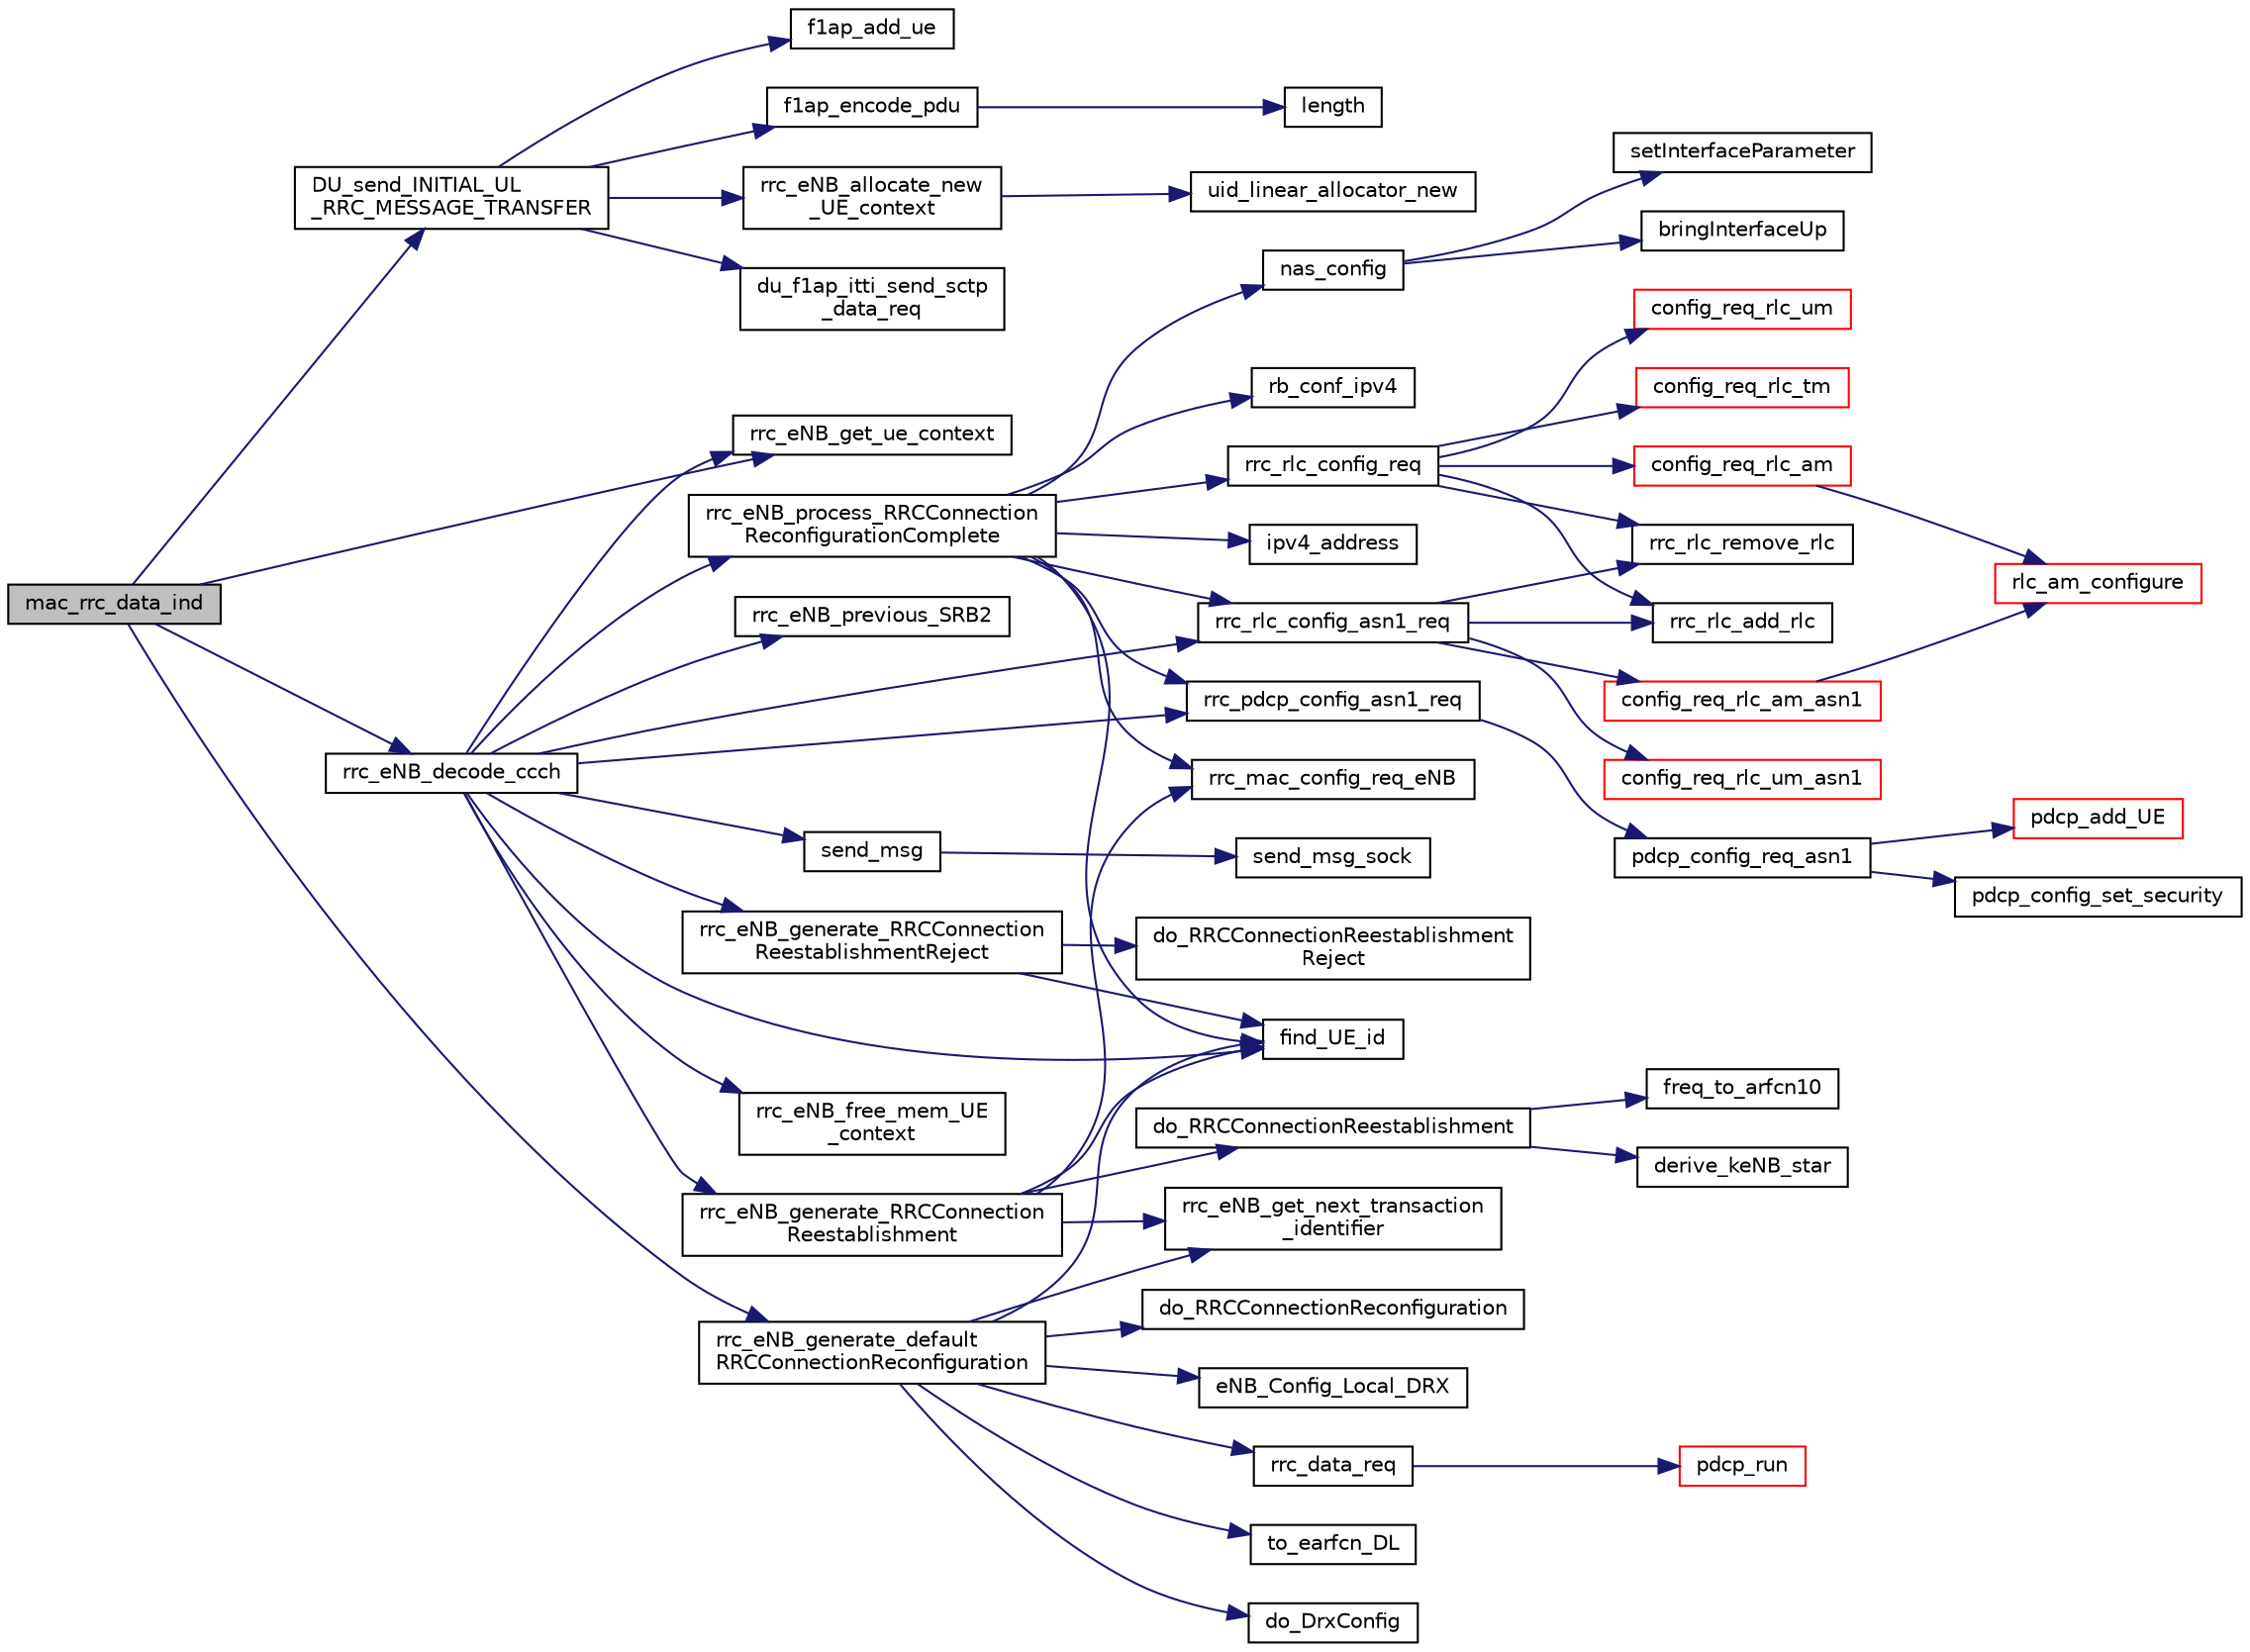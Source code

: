digraph "mac_rrc_data_ind"
{
 // LATEX_PDF_SIZE
  edge [fontname="Helvetica",fontsize="10",labelfontname="Helvetica",labelfontsize="10"];
  node [fontname="Helvetica",fontsize="10",shape=record];
  rankdir="LR";
  Node1 [label="mac_rrc_data_ind",height=0.2,width=0.4,color="black", fillcolor="grey75", style="filled", fontcolor="black",tooltip=" "];
  Node1 -> Node2 [color="midnightblue",fontsize="10",style="solid",fontname="Helvetica"];
  Node2 [label="DU_send_INITIAL_UL\l_RRC_MESSAGE_TRANSFER",height=0.2,width=0.4,color="black", fillcolor="white", style="filled",URL="$f1ap__du__rrc__message__transfer_8c.html#af16f862028a7b266b94d3de7eb009fd7",tooltip=" "];
  Node2 -> Node3 [color="midnightblue",fontsize="10",style="solid",fontname="Helvetica"];
  Node3 [label="du_f1ap_itti_send_sctp\l_data_req",height=0.2,width=0.4,color="black", fillcolor="white", style="filled",URL="$f1ap__itti__messaging_8c.html#aefac93d9d3cf31f8e5b39050a4ecc3a2",tooltip=" "];
  Node2 -> Node4 [color="midnightblue",fontsize="10",style="solid",fontname="Helvetica"];
  Node4 [label="f1ap_add_ue",height=0.2,width=0.4,color="black", fillcolor="white", style="filled",URL="$f1ap__common_8c.html#a9191a13911f7bca2beb79cf41826ab9e",tooltip=" "];
  Node2 -> Node5 [color="midnightblue",fontsize="10",style="solid",fontname="Helvetica"];
  Node5 [label="f1ap_encode_pdu",height=0.2,width=0.4,color="black", fillcolor="white", style="filled",URL="$f1ap__encoder_8c.html#aeb101e0107e90201d0a11b82b3fab4b9",tooltip=" "];
  Node5 -> Node6 [color="midnightblue",fontsize="10",style="solid",fontname="Helvetica"];
  Node6 [label="length",height=0.2,width=0.4,color="black", fillcolor="white", style="filled",URL="$UTIL_2OMG_2common_8c.html#a587e0ad0d0cc2677421231a08c3a614b",tooltip="Helper function to return the length of a string."];
  Node2 -> Node7 [color="midnightblue",fontsize="10",style="solid",fontname="Helvetica"];
  Node7 [label="rrc_eNB_allocate_new\l_UE_context",height=0.2,width=0.4,color="black", fillcolor="white", style="filled",URL="$rrc__eNB__UE__context_8c.html#ae50fcc550622acf95507d021e64866c0",tooltip=" "];
  Node7 -> Node8 [color="midnightblue",fontsize="10",style="solid",fontname="Helvetica"];
  Node8 [label="uid_linear_allocator_new",height=0.2,width=0.4,color="black", fillcolor="white", style="filled",URL="$rrc__eNB__UE__context_8c.html#a3da088e4354b184de804b3d1bc7fe94b",tooltip=" "];
  Node1 -> Node9 [color="midnightblue",fontsize="10",style="solid",fontname="Helvetica"];
  Node9 [label="rrc_eNB_decode_ccch",height=0.2,width=0.4,color="black", fillcolor="white", style="filled",URL="$group____rrc.html#ga3ec9e1e30c6af99f396c0079cb081728",tooltip="Entry routine to decode a UL-CCCH-Message. Invokes PER decoder and parses message."];
  Node9 -> Node10 [color="midnightblue",fontsize="10",style="solid",fontname="Helvetica"];
  Node10 [label="find_UE_id",height=0.2,width=0.4,color="black", fillcolor="white", style="filled",URL="$group____mac.html#ga35a30760cd6df3d2fcadef04c55d66ea",tooltip=" "];
  Node9 -> Node11 [color="midnightblue",fontsize="10",style="solid",fontname="Helvetica"];
  Node11 [label="rrc_eNB_free_mem_UE\l_context",height=0.2,width=0.4,color="black", fillcolor="white", style="filled",URL="$group____rrc.html#ga125920826627a1bc8270175727cb5349",tooltip=" "];
  Node9 -> Node12 [color="midnightblue",fontsize="10",style="solid",fontname="Helvetica"];
  Node12 [label="rrc_eNB_generate_RRCConnection\lReestablishment",height=0.2,width=0.4,color="black", fillcolor="white", style="filled",URL="$rrc__eNB_8c.html#a2ea8fd237d90916a202cd3334ea02868",tooltip=" "];
  Node12 -> Node13 [color="midnightblue",fontsize="10",style="solid",fontname="Helvetica"];
  Node13 [label="do_RRCConnectionReestablishment",height=0.2,width=0.4,color="black", fillcolor="white", style="filled",URL="$asn1__msg_8c.html#a30b22b7871d3d8c20d0c4b8a00b88a4d",tooltip="Generate an RRCConnectionReestablishment DL-CCCH-Message (eNB). This routine configures SRB_ToAddMod ..."];
  Node13 -> Node14 [color="midnightblue",fontsize="10",style="solid",fontname="Helvetica"];
  Node14 [label="derive_keNB_star",height=0.2,width=0.4,color="black", fillcolor="white", style="filled",URL="$rrc__eNB_8c.html#aec1af281b22c2e3362f160e54ed55f9b",tooltip=" "];
  Node13 -> Node15 [color="midnightblue",fontsize="10",style="solid",fontname="Helvetica"];
  Node15 [label="freq_to_arfcn10",height=0.2,width=0.4,color="black", fillcolor="white", style="filled",URL="$group____rrc.html#ga1cca16143c691e78da76336188dc4b74",tooltip=" "];
  Node12 -> Node10 [color="midnightblue",fontsize="10",style="solid",fontname="Helvetica"];
  Node12 -> Node16 [color="midnightblue",fontsize="10",style="solid",fontname="Helvetica"];
  Node16 [label="rrc_eNB_get_next_transaction\l_identifier",height=0.2,width=0.4,color="black", fillcolor="white", style="filled",URL="$group____rrc.html#ga11196274fe93b427294f44875f4018f9",tooltip="Function to get the next transaction identifier."];
  Node12 -> Node17 [color="midnightblue",fontsize="10",style="solid",fontname="Helvetica"];
  Node17 [label="rrc_mac_config_req_eNB",height=0.2,width=0.4,color="black", fillcolor="white", style="filled",URL="$group____mac.html#ga5055ec5da054819bc0c7556b3d687f9d",tooltip="RRC eNB Configuration primitive for PHY/MAC. Allows configuration of PHY/MAC resources based on Syste..."];
  Node9 -> Node18 [color="midnightblue",fontsize="10",style="solid",fontname="Helvetica"];
  Node18 [label="rrc_eNB_generate_RRCConnection\lReestablishmentReject",height=0.2,width=0.4,color="black", fillcolor="white", style="filled",URL="$group____rrc.html#ga7a1192cbb1b3cd5907fe3d833161ff7a",tooltip="Generate RRCConnectionReestablishmentReject."];
  Node18 -> Node19 [color="midnightblue",fontsize="10",style="solid",fontname="Helvetica"];
  Node19 [label="do_RRCConnectionReestablishment\lReject",height=0.2,width=0.4,color="black", fillcolor="white", style="filled",URL="$asn1__msg_8c.html#a8a62c93a1a4cabdd28f5c37e0c5cc3db",tooltip="Generate an RRCConnectionReestablishmentReject DL-CCCH-Message (eNB)."];
  Node18 -> Node10 [color="midnightblue",fontsize="10",style="solid",fontname="Helvetica"];
  Node9 -> Node20 [color="midnightblue",fontsize="10",style="solid",fontname="Helvetica"];
  Node20 [label="rrc_eNB_get_ue_context",height=0.2,width=0.4,color="black", fillcolor="white", style="filled",URL="$rrc__eNB__UE__context_8c.html#a746860031d13c8ab30390dc0e7685e9f",tooltip=" "];
  Node9 -> Node21 [color="midnightblue",fontsize="10",style="solid",fontname="Helvetica"];
  Node21 [label="rrc_eNB_previous_SRB2",height=0.2,width=0.4,color="black", fillcolor="white", style="filled",URL="$rrc__eNB_8c.html#a35d6e38a55c236e959bbe10091c1cb28",tooltip=" "];
  Node9 -> Node22 [color="midnightblue",fontsize="10",style="solid",fontname="Helvetica"];
  Node22 [label="rrc_eNB_process_RRCConnection\lReconfigurationComplete",height=0.2,width=0.4,color="black", fillcolor="white", style="filled",URL="$group____rrc.html#gacdd3ba288d9ebe21dd993a6536c62e87",tooltip="Process the RRCConnectionReconfigurationComplete based on information coming from UE."];
  Node22 -> Node10 [color="midnightblue",fontsize="10",style="solid",fontname="Helvetica"];
  Node22 -> Node23 [color="midnightblue",fontsize="10",style="solid",fontname="Helvetica"];
  Node23 [label="ipv4_address",height=0.2,width=0.4,color="black", fillcolor="white", style="filled",URL="$nas__config_8h.html#ab3395d5cf9f94c424d4a8a340fe30187",tooltip=" "];
  Node22 -> Node24 [color="midnightblue",fontsize="10",style="solid",fontname="Helvetica"];
  Node24 [label="nas_config",height=0.2,width=0.4,color="black", fillcolor="white", style="filled",URL="$nas__config_8c.html#a207b32fb79c4d143d370055cd440f200",tooltip=" "];
  Node24 -> Node25 [color="midnightblue",fontsize="10",style="solid",fontname="Helvetica"];
  Node25 [label="bringInterfaceUp",height=0.2,width=0.4,color="black", fillcolor="white", style="filled",URL="$nas__config_8c.html#a6617f68f80470eca149d875b10175145",tooltip=" "];
  Node24 -> Node26 [color="midnightblue",fontsize="10",style="solid",fontname="Helvetica"];
  Node26 [label="setInterfaceParameter",height=0.2,width=0.4,color="black", fillcolor="white", style="filled",URL="$nas__config_8c.html#aa4fc84d1d882eec687c51ce2ccd49064",tooltip="This function sets an genneric interface parameter (SIOCSIFADDR, SIOCSIFNETMASK, SIOCSIFBRDADDR,..."];
  Node22 -> Node27 [color="midnightblue",fontsize="10",style="solid",fontname="Helvetica"];
  Node27 [label="rb_conf_ipv4",height=0.2,width=0.4,color="black", fillcolor="white", style="filled",URL="$nas__config_8h.html#a01d9c9d2f030abf1914f0c617a3e7203",tooltip=" "];
  Node22 -> Node17 [color="midnightblue",fontsize="10",style="solid",fontname="Helvetica"];
  Node22 -> Node28 [color="midnightblue",fontsize="10",style="solid",fontname="Helvetica"];
  Node28 [label="rrc_pdcp_config_asn1_req",height=0.2,width=0.4,color="black", fillcolor="white", style="filled",URL="$group____pdcp.html#ga3e65d0ecf9f1939cbefcffa4f3c05d3f",tooltip=" "];
  Node28 -> Node29 [color="midnightblue",fontsize="10",style="solid",fontname="Helvetica"];
  Node29 [label="pdcp_config_req_asn1",height=0.2,width=0.4,color="black", fillcolor="white", style="filled",URL="$pdcp_8c.html#a10a68f41de0b08f250cfc44ed0844d1e",tooltip=" "];
  Node29 -> Node30 [color="midnightblue",fontsize="10",style="solid",fontname="Helvetica"];
  Node30 [label="pdcp_add_UE",height=0.2,width=0.4,color="red", fillcolor="white", style="filled",URL="$group____pdcp.html#ga9301f59627d547303091e69a615606dc",tooltip="Function (for RRC) to add a new UE in PDCP module."];
  Node29 -> Node32 [color="midnightblue",fontsize="10",style="solid",fontname="Helvetica"];
  Node32 [label="pdcp_config_set_security",height=0.2,width=0.4,color="black", fillcolor="white", style="filled",URL="$group____pdcp.html#gab521b1aae92b7b23482ff5a59b02d351",tooltip=" "];
  Node22 -> Node33 [color="midnightblue",fontsize="10",style="solid",fontname="Helvetica"];
  Node33 [label="rrc_rlc_config_asn1_req",height=0.2,width=0.4,color="black", fillcolor="white", style="filled",URL="$group__em.html#ga7b0216172f78c506c62b8284e78abae6",tooltip=" "];
  Node33 -> Node34 [color="midnightblue",fontsize="10",style="solid",fontname="Helvetica"];
  Node34 [label="config_req_rlc_am_asn1",height=0.2,width=0.4,color="red", fillcolor="white", style="filled",URL="$group__em.html#ga17a0977a663faabfec698e2ea771446f",tooltip=" "];
  Node34 -> Node35 [color="midnightblue",fontsize="10",style="solid",fontname="Helvetica"];
  Node35 [label="rlc_am_configure",height=0.2,width=0.4,color="red", fillcolor="white", style="filled",URL="$group__em.html#gaf3b2cd84a936c90b896acba714d37f76",tooltip="Set RLC AM protocol parameters."];
  Node33 -> Node43 [color="midnightblue",fontsize="10",style="solid",fontname="Helvetica"];
  Node43 [label="config_req_rlc_um_asn1",height=0.2,width=0.4,color="red", fillcolor="white", style="filled",URL="$group__em.html#ga349cec326628344a3896ab66accdfeec",tooltip=" "];
  Node33 -> Node50 [color="midnightblue",fontsize="10",style="solid",fontname="Helvetica"];
  Node50 [label="rrc_rlc_add_rlc",height=0.2,width=0.4,color="black", fillcolor="white", style="filled",URL="$group__em.html#gaae8324006fc26e060416197b745d82d2",tooltip=" "];
  Node33 -> Node51 [color="midnightblue",fontsize="10",style="solid",fontname="Helvetica"];
  Node51 [label="rrc_rlc_remove_rlc",height=0.2,width=0.4,color="black", fillcolor="white", style="filled",URL="$group__em.html#ga4ddb06375ccc51dd862170704bd96085",tooltip="Remove a RLC protocol instance from a radio bearer."];
  Node22 -> Node52 [color="midnightblue",fontsize="10",style="solid",fontname="Helvetica"];
  Node52 [label="rrc_rlc_config_req",height=0.2,width=0.4,color="black", fillcolor="white", style="filled",URL="$group__em.html#ga2f494a81a809addcf8dd3fd74998fd62",tooltip="Function for RRC to configure a Radio Bearer."];
  Node52 -> Node53 [color="midnightblue",fontsize="10",style="solid",fontname="Helvetica"];
  Node53 [label="config_req_rlc_am",height=0.2,width=0.4,color="red", fillcolor="white", style="filled",URL="$group__em.html#gac39c7730fe681090aea4ba28f6e4431c",tooltip=" "];
  Node53 -> Node35 [color="midnightblue",fontsize="10",style="solid",fontname="Helvetica"];
  Node52 -> Node54 [color="midnightblue",fontsize="10",style="solid",fontname="Helvetica"];
  Node54 [label="config_req_rlc_tm",height=0.2,width=0.4,color="red", fillcolor="white", style="filled",URL="$group__em.html#gad3eefb3e30ad80e455bae2057ac222a2",tooltip=" "];
  Node52 -> Node61 [color="midnightblue",fontsize="10",style="solid",fontname="Helvetica"];
  Node61 [label="config_req_rlc_um",height=0.2,width=0.4,color="red", fillcolor="white", style="filled",URL="$group__em.html#ga6f506d55f4814fec4b085f72ede99565",tooltip=" "];
  Node52 -> Node50 [color="midnightblue",fontsize="10",style="solid",fontname="Helvetica"];
  Node52 -> Node51 [color="midnightblue",fontsize="10",style="solid",fontname="Helvetica"];
  Node9 -> Node28 [color="midnightblue",fontsize="10",style="solid",fontname="Helvetica"];
  Node9 -> Node33 [color="midnightblue",fontsize="10",style="solid",fontname="Helvetica"];
  Node9 -> Node62 [color="midnightblue",fontsize="10",style="solid",fontname="Helvetica"];
  Node62 [label="send_msg",height=0.2,width=0.4,color="black", fillcolor="white", style="filled",URL="$rrc__rrm__interface_8c.html#a1a6571e5ec421cd588e8e9941f55f89e",tooltip=" "];
  Node62 -> Node63 [color="midnightblue",fontsize="10",style="solid",fontname="Helvetica"];
  Node63 [label="send_msg_sock",height=0.2,width=0.4,color="black", fillcolor="white", style="filled",URL="$rrc__rrm__interface_8c.html#aba0877bd2df2f636f4146561b3ab2b89",tooltip=" "];
  Node1 -> Node64 [color="midnightblue",fontsize="10",style="solid",fontname="Helvetica"];
  Node64 [label="rrc_eNB_generate_default\lRRCConnectionReconfiguration",height=0.2,width=0.4,color="black", fillcolor="white", style="filled",URL="$group____rrc.html#ga67946553723a490fbe78c54ca17464f7",tooltip=" "];
  Node64 -> Node65 [color="midnightblue",fontsize="10",style="solid",fontname="Helvetica"];
  Node65 [label="do_DrxConfig",height=0.2,width=0.4,color="black", fillcolor="white", style="filled",URL="$asn1__msg_8c.html#aa43fb7297078f973e9dfd9d81de7b1e3",tooltip="Generate configuration structure for DRX_Config."];
  Node64 -> Node66 [color="midnightblue",fontsize="10",style="solid",fontname="Helvetica"];
  Node66 [label="do_RRCConnectionReconfiguration",height=0.2,width=0.4,color="black", fillcolor="white", style="filled",URL="$asn1__msg_8c.html#a8dca67993c8c23b1af1ee950213067b6",tooltip="Generate an RRCConnectionReconfiguration DL-DCCH-Message (eNB). This routine configures SRBToAddMod (..."];
  Node64 -> Node67 [color="midnightblue",fontsize="10",style="solid",fontname="Helvetica"];
  Node67 [label="eNB_Config_Local_DRX",height=0.2,width=0.4,color="black", fillcolor="white", style="filled",URL="$group____mac.html#ga443c985dd81a6753c871299e77d1474c",tooltip=" "];
  Node64 -> Node10 [color="midnightblue",fontsize="10",style="solid",fontname="Helvetica"];
  Node64 -> Node68 [color="midnightblue",fontsize="10",style="solid",fontname="Helvetica"];
  Node68 [label="rrc_data_req",height=0.2,width=0.4,color="black", fillcolor="white", style="filled",URL="$group____rrc.html#ga7a82225ee9edf7f022fcb9da999b3bf0",tooltip=" "];
  Node68 -> Node69 [color="midnightblue",fontsize="10",style="solid",fontname="Helvetica"];
  Node69 [label="pdcp_run",height=0.2,width=0.4,color="red", fillcolor="white", style="filled",URL="$group____pdcp.html#gaaf877f8fcf559b90eadcbcc2460ba0ef",tooltip="Runs PDCP entity to let it handle incoming/outgoing SDUs."];
  Node64 -> Node16 [color="midnightblue",fontsize="10",style="solid",fontname="Helvetica"];
  Node64 -> Node82 [color="midnightblue",fontsize="10",style="solid",fontname="Helvetica"];
  Node82 [label="to_earfcn_DL",height=0.2,width=0.4,color="black", fillcolor="white", style="filled",URL="$rrc__eNB_8c.html#ac9220a0d6d7da8f2ee70f93aa42a5277",tooltip=" "];
  Node1 -> Node20 [color="midnightblue",fontsize="10",style="solid",fontname="Helvetica"];
}
